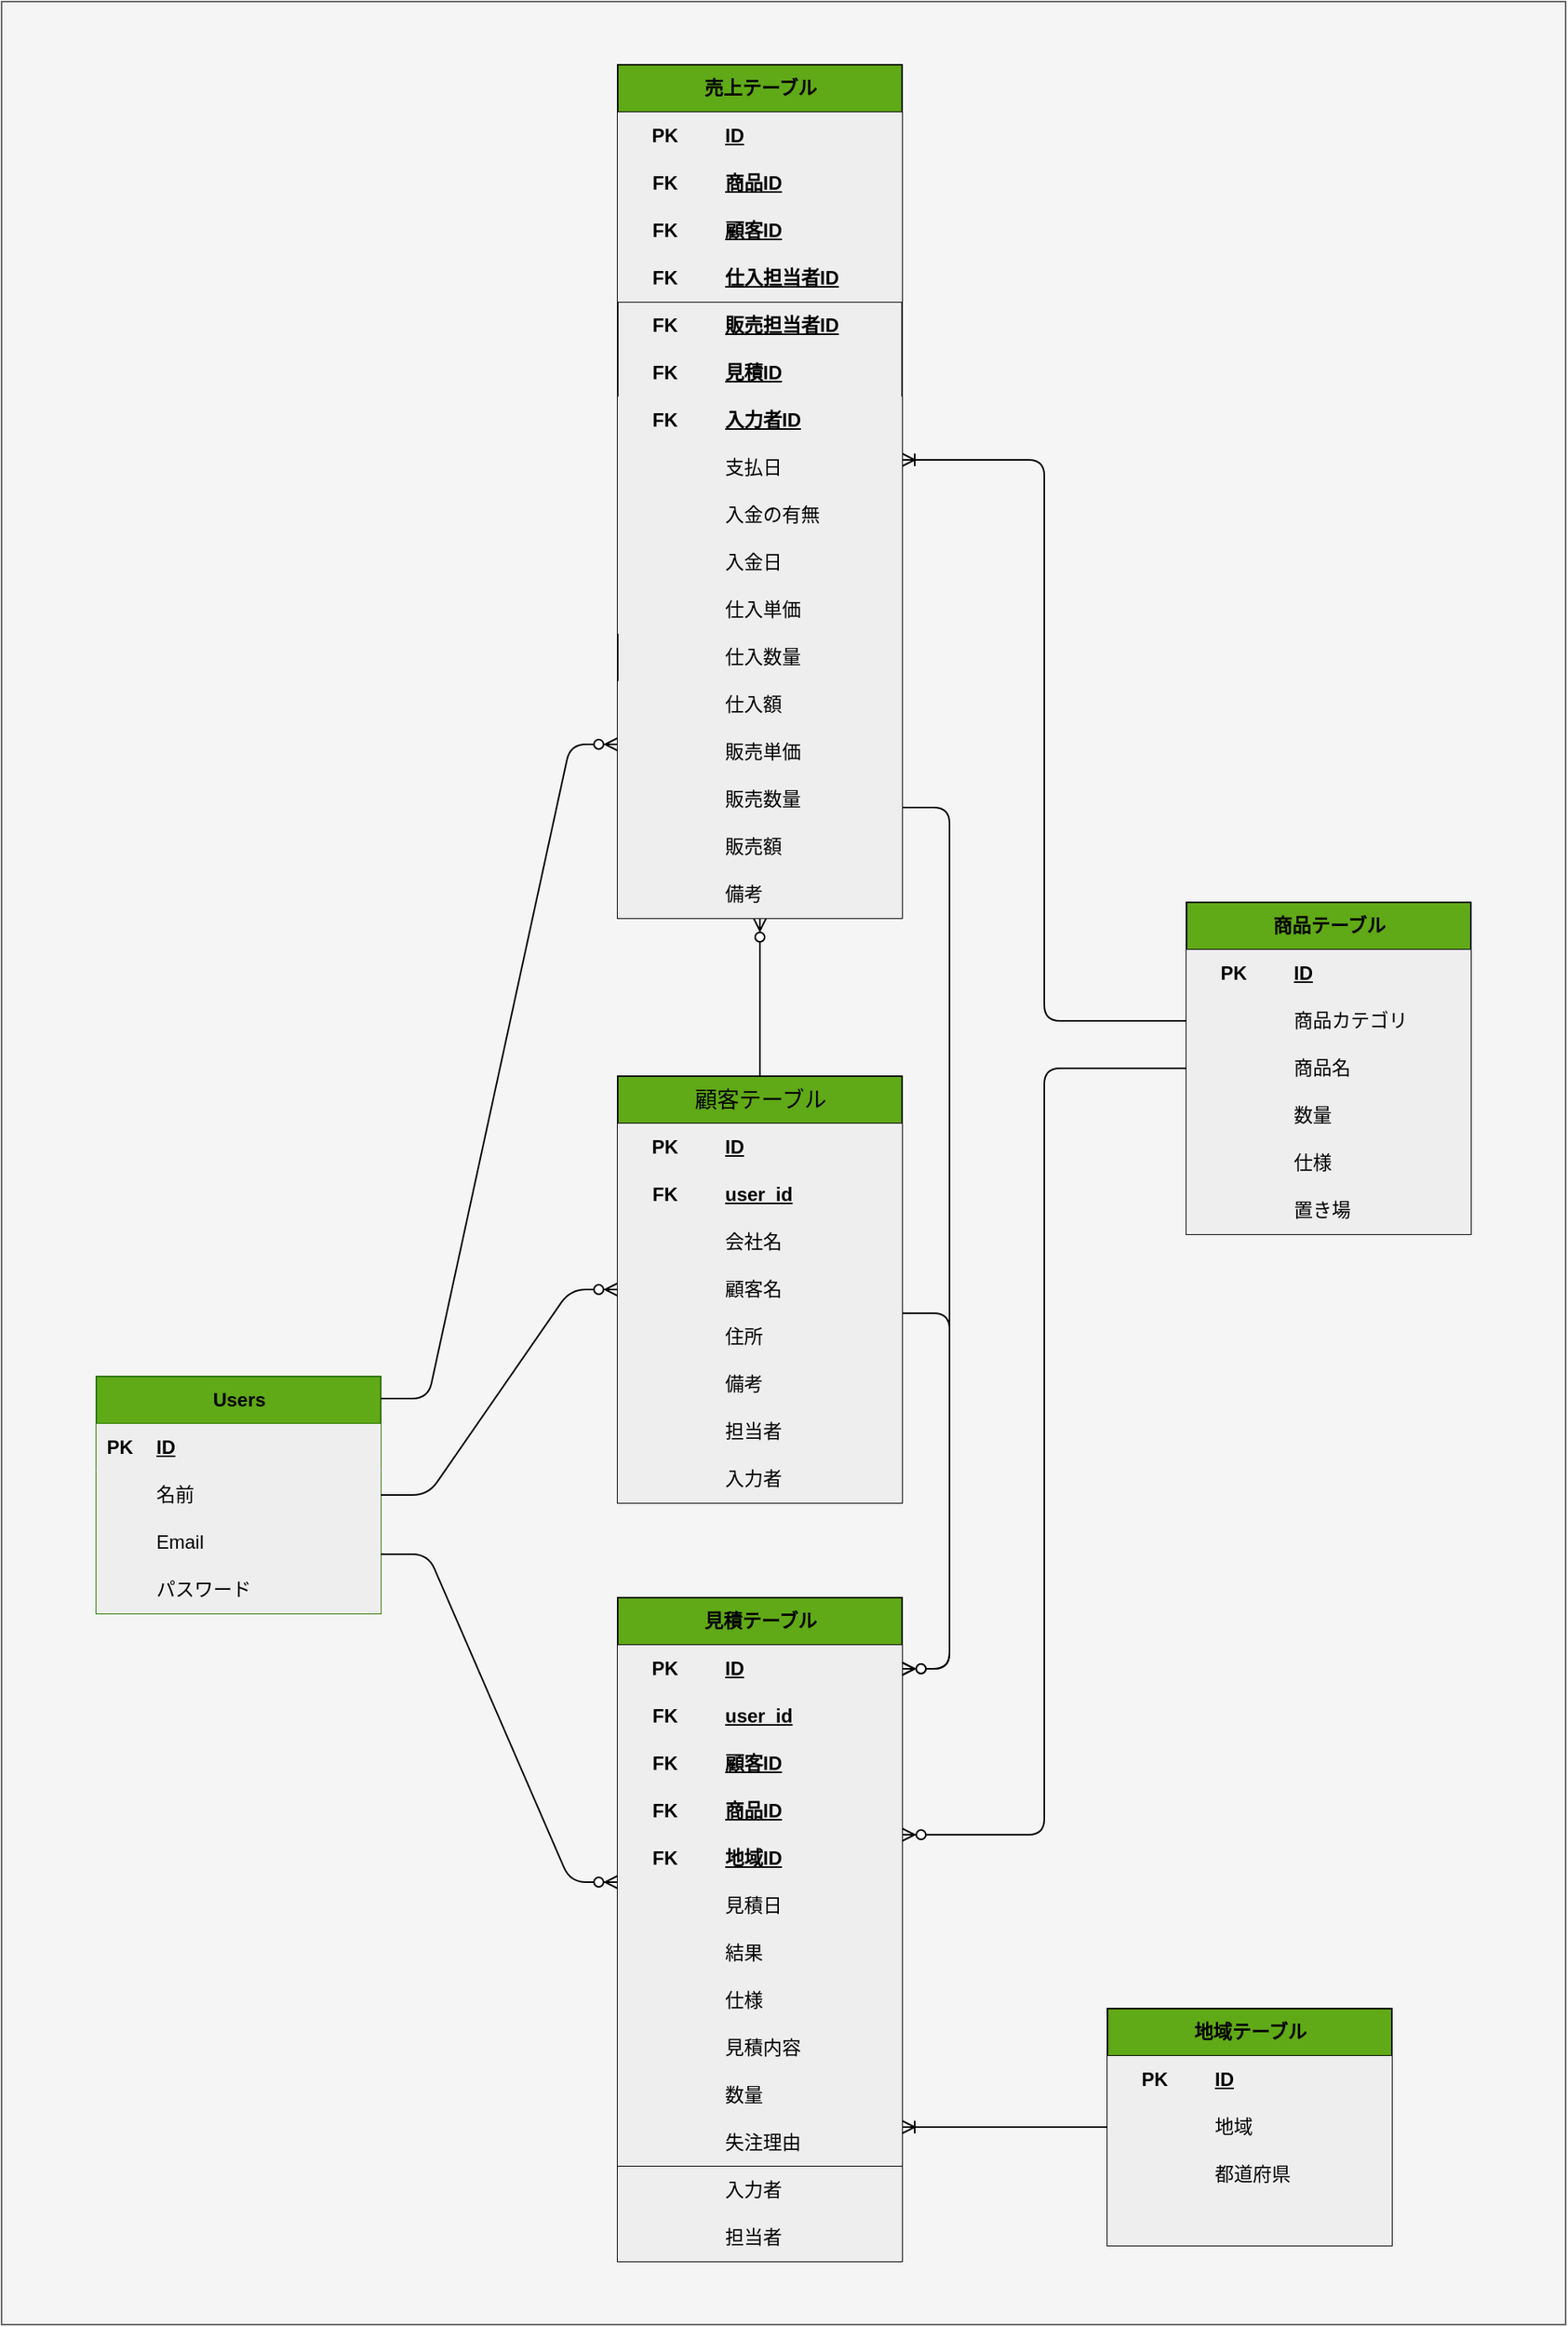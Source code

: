 <mxfile>
    <diagram id="9eDGkw1bO8CRJz2zKt9J" name="ページ1">
        <mxGraphModel dx="2060" dy="2456" grid="1" gridSize="10" guides="1" tooltips="1" connect="1" arrows="1" fold="1" page="1" pageScale="1" pageWidth="827" pageHeight="1169" math="0" shadow="0">
            <root>
                <mxCell id="0"/>
                <mxCell id="1" parent="0"/>
                <mxCell id="415" value="" style="rounded=0;whiteSpace=wrap;html=1;strokeColor=#666666;fontFamily=Helvetica;fontSize=12;fontColor=#000000;fillColor=#f5f5f5;" vertex="1" parent="1">
                    <mxGeometry x="30" y="-720" width="990" height="1470" as="geometry"/>
                </mxCell>
                <mxCell id="416" value="" style="edgeStyle=entityRelationEdgeStyle;fontSize=12;html=1;endArrow=ERoneToMany;fontFamily=Helvetica;fontColor=#000000;strokeColor=#000000;labelBackgroundColor=none;" edge="1" parent="1">
                    <mxGeometry width="100" height="100" relative="1" as="geometry">
                        <mxPoint x="500" y="440" as="sourcePoint"/>
                        <mxPoint x="600" y="340" as="targetPoint"/>
                    </mxGeometry>
                </mxCell>
                <mxCell id="417" value="Users" style="shape=table;startSize=30;container=1;collapsible=1;childLayout=tableLayout;fixedRows=1;rowLines=0;fontStyle=1;align=center;resizeLast=1;strokeColor=#2D7600;fontFamily=Helvetica;fontSize=12;fontColor=#000000;fillColor=#60a917;html=1;labelBackgroundColor=none;" vertex="1" parent="1">
                    <mxGeometry x="90" y="150" width="180" height="150" as="geometry"/>
                </mxCell>
                <mxCell id="418" value="" style="shape=tableRow;horizontal=0;startSize=0;swimlaneHead=0;swimlaneBody=0;fillColor=none;collapsible=0;dropTarget=0;points=[[0,0.5],[1,0.5]];portConstraint=eastwest;top=0;left=0;right=0;bottom=1;strokeColor=#666666;fontFamily=Helvetica;fontSize=12;fontColor=#000000;html=1;labelBackgroundColor=none;" vertex="1" parent="417">
                    <mxGeometry y="30" width="180" height="30" as="geometry"/>
                </mxCell>
                <mxCell id="419" value="PK" style="shape=partialRectangle;connectable=0;fillColor=#eeeeee;top=0;left=0;bottom=0;right=0;fontStyle=1;overflow=hidden;strokeColor=#36393d;fontFamily=Helvetica;fontSize=12;html=1;fontColor=#000000;labelBackgroundColor=none;" vertex="1" parent="418">
                    <mxGeometry width="30" height="30" as="geometry">
                        <mxRectangle width="30" height="30" as="alternateBounds"/>
                    </mxGeometry>
                </mxCell>
                <mxCell id="420" value="ID" style="shape=partialRectangle;connectable=0;fillColor=#eeeeee;top=0;left=0;bottom=0;right=0;align=left;spacingLeft=6;fontStyle=5;overflow=hidden;strokeColor=#000000;fontFamily=Helvetica;fontSize=12;html=1;fontColor=#000000;labelBackgroundColor=none;" vertex="1" parent="418">
                    <mxGeometry x="30" width="150" height="30" as="geometry">
                        <mxRectangle width="150" height="30" as="alternateBounds"/>
                    </mxGeometry>
                </mxCell>
                <mxCell id="421" value="" style="shape=tableRow;horizontal=0;startSize=0;swimlaneHead=0;swimlaneBody=0;fillColor=#eeeeee;collapsible=0;dropTarget=0;points=[[0,0.5],[1,0.5]];portConstraint=eastwest;top=0;left=0;right=0;bottom=0;strokeColor=#36393d;fontFamily=Helvetica;fontSize=12;html=1;fontColor=#000000;labelBackgroundColor=none;" vertex="1" parent="417">
                    <mxGeometry y="60" width="180" height="30" as="geometry"/>
                </mxCell>
                <mxCell id="422" value="" style="shape=partialRectangle;connectable=0;fillColor=#eeeeee;top=0;left=0;bottom=0;right=0;editable=1;overflow=hidden;strokeColor=#36393d;fontFamily=Helvetica;fontSize=12;html=1;fontColor=#000000;labelBackgroundColor=none;" vertex="1" parent="421">
                    <mxGeometry width="30" height="30" as="geometry">
                        <mxRectangle width="30" height="30" as="alternateBounds"/>
                    </mxGeometry>
                </mxCell>
                <mxCell id="423" value="名前" style="shape=partialRectangle;connectable=0;fillColor=#eeeeee;top=0;left=0;bottom=0;right=0;align=left;spacingLeft=6;overflow=hidden;strokeColor=#000000;fontFamily=Helvetica;fontSize=12;html=1;fontColor=#000000;labelBackgroundColor=none;" vertex="1" parent="421">
                    <mxGeometry x="30" width="150" height="30" as="geometry">
                        <mxRectangle width="150" height="30" as="alternateBounds"/>
                    </mxGeometry>
                </mxCell>
                <mxCell id="424" value="" style="shape=tableRow;horizontal=0;startSize=0;swimlaneHead=0;swimlaneBody=0;fillColor=#eeeeee;collapsible=0;dropTarget=0;points=[[0,0.5],[1,0.5]];portConstraint=eastwest;top=0;left=0;right=0;bottom=0;strokeColor=#36393d;fontFamily=Helvetica;fontSize=12;html=1;fontColor=#000000;labelBackgroundColor=none;" vertex="1" parent="417">
                    <mxGeometry y="90" width="180" height="30" as="geometry"/>
                </mxCell>
                <mxCell id="425" value="" style="shape=partialRectangle;connectable=0;fillColor=#eeeeee;top=0;left=0;bottom=0;right=0;editable=1;overflow=hidden;strokeColor=#36393d;fontFamily=Helvetica;fontSize=12;html=1;fontColor=#000000;labelBackgroundColor=none;" vertex="1" parent="424">
                    <mxGeometry width="30" height="30" as="geometry">
                        <mxRectangle width="30" height="30" as="alternateBounds"/>
                    </mxGeometry>
                </mxCell>
                <mxCell id="426" value="Email" style="shape=partialRectangle;connectable=0;fillColor=#eeeeee;top=0;left=0;bottom=0;right=0;align=left;spacingLeft=6;overflow=hidden;strokeColor=#000000;fontFamily=Helvetica;fontSize=12;html=1;fontColor=#000000;labelBackgroundColor=none;" vertex="1" parent="424">
                    <mxGeometry x="30" width="150" height="30" as="geometry">
                        <mxRectangle width="150" height="30" as="alternateBounds"/>
                    </mxGeometry>
                </mxCell>
                <mxCell id="427" value="" style="shape=tableRow;horizontal=0;startSize=0;swimlaneHead=0;swimlaneBody=0;fillColor=#eeeeee;collapsible=0;dropTarget=0;points=[[0,0.5],[1,0.5]];portConstraint=eastwest;top=0;left=0;right=0;bottom=0;strokeColor=#36393d;fontFamily=Helvetica;fontSize=12;html=1;fontColor=#000000;labelBackgroundColor=none;" vertex="1" parent="417">
                    <mxGeometry y="120" width="180" height="30" as="geometry"/>
                </mxCell>
                <mxCell id="428" value="" style="shape=partialRectangle;connectable=0;fillColor=#eeeeee;top=0;left=0;bottom=0;right=0;editable=1;overflow=hidden;strokeColor=#36393d;fontFamily=Helvetica;fontSize=12;html=1;fontColor=#000000;labelBackgroundColor=none;" vertex="1" parent="427">
                    <mxGeometry width="30" height="30" as="geometry">
                        <mxRectangle width="30" height="30" as="alternateBounds"/>
                    </mxGeometry>
                </mxCell>
                <mxCell id="429" value="パスワード" style="shape=partialRectangle;connectable=0;fillColor=#eeeeee;top=0;left=0;bottom=0;right=0;align=left;spacingLeft=6;overflow=hidden;strokeColor=#000000;fontFamily=Helvetica;fontSize=12;html=1;fontColor=#000000;labelBackgroundColor=none;" vertex="1" parent="427">
                    <mxGeometry x="30" width="150" height="30" as="geometry">
                        <mxRectangle width="150" height="30" as="alternateBounds"/>
                    </mxGeometry>
                </mxCell>
                <mxCell id="430" value="&lt;font&gt;商品テーブル&lt;br&gt;&lt;/font&gt;" style="shape=table;startSize=30;container=1;collapsible=1;childLayout=tableLayout;fixedRows=1;rowLines=0;fontStyle=1;align=center;resizeLast=1;strokeColor=#000000;fontFamily=Helvetica;fontSize=12;fontColor=#000000;fillColor=#60a917;html=1;labelBackgroundColor=none;" vertex="1" parent="1">
                    <mxGeometry x="780" y="-150" width="180" height="210" as="geometry"/>
                </mxCell>
                <mxCell id="431" value="" style="shape=tableRow;horizontal=0;startSize=0;swimlaneHead=0;swimlaneBody=0;fillColor=none;collapsible=0;dropTarget=0;points=[[0,0.5],[1,0.5]];portConstraint=eastwest;top=0;left=0;right=0;bottom=0;strokeColor=#000000;fontFamily=Helvetica;fontSize=12;fontColor=#000000;html=1;labelBackgroundColor=none;" vertex="1" parent="430">
                    <mxGeometry y="30" width="180" height="30" as="geometry"/>
                </mxCell>
                <mxCell id="432" value="PK" style="shape=partialRectangle;connectable=0;fillColor=#eeeeee;top=0;left=0;bottom=0;right=0;fontStyle=1;overflow=hidden;strokeColor=#000000;fontFamily=Helvetica;fontSize=12;html=1;fontColor=#000000;labelBackgroundColor=none;" vertex="1" parent="431">
                    <mxGeometry width="60" height="30" as="geometry">
                        <mxRectangle width="60" height="30" as="alternateBounds"/>
                    </mxGeometry>
                </mxCell>
                <mxCell id="433" value="ID" style="shape=partialRectangle;connectable=0;fillColor=#eeeeee;top=0;left=0;bottom=0;right=0;align=left;spacingLeft=6;fontStyle=5;overflow=hidden;strokeColor=#000000;fontFamily=Helvetica;fontSize=12;html=1;fontColor=#000000;labelBackgroundColor=none;" vertex="1" parent="431">
                    <mxGeometry x="60" width="120" height="30" as="geometry">
                        <mxRectangle width="120" height="30" as="alternateBounds"/>
                    </mxGeometry>
                </mxCell>
                <mxCell id="434" value="" style="shape=tableRow;horizontal=0;startSize=0;swimlaneHead=0;swimlaneBody=0;fillColor=#eeeeee;collapsible=0;dropTarget=0;points=[[0,0.5],[1,0.5]];portConstraint=eastwest;top=0;left=0;right=0;bottom=1;strokeColor=#000000;fontFamily=Helvetica;fontSize=12;html=1;fontColor=#000000;labelBackgroundColor=none;" vertex="1" parent="430">
                    <mxGeometry y="60" width="180" height="30" as="geometry"/>
                </mxCell>
                <mxCell id="435" value="" style="shape=partialRectangle;connectable=0;fillColor=#eeeeee;top=0;left=0;bottom=0;right=0;fontStyle=1;overflow=hidden;strokeColor=#000000;fontFamily=Helvetica;fontSize=12;html=1;fontColor=#000000;labelBackgroundColor=none;" vertex="1" parent="434">
                    <mxGeometry width="60" height="30" as="geometry">
                        <mxRectangle width="60" height="30" as="alternateBounds"/>
                    </mxGeometry>
                </mxCell>
                <mxCell id="436" value="商品カテゴリ" style="shape=partialRectangle;connectable=0;fillColor=#eeeeee;top=0;left=0;bottom=0;right=0;align=left;spacingLeft=6;fontStyle=0;overflow=hidden;strokeColor=#000000;fontFamily=Helvetica;fontSize=12;html=1;fontColor=#000000;labelBackgroundColor=none;" vertex="1" parent="434">
                    <mxGeometry x="60" width="120" height="30" as="geometry">
                        <mxRectangle width="120" height="30" as="alternateBounds"/>
                    </mxGeometry>
                </mxCell>
                <mxCell id="561" value="" style="shape=tableRow;horizontal=0;startSize=0;swimlaneHead=0;swimlaneBody=0;fillColor=#eeeeee;collapsible=0;dropTarget=0;points=[[0,0.5],[1,0.5]];portConstraint=eastwest;top=0;left=0;right=0;bottom=0;strokeColor=#000000;fontFamily=Helvetica;fontSize=12;html=1;fontColor=#000000;labelBackgroundColor=none;" vertex="1" parent="430">
                    <mxGeometry y="90" width="180" height="30" as="geometry"/>
                </mxCell>
                <mxCell id="562" value="" style="shape=partialRectangle;connectable=0;fillColor=#eeeeee;top=0;left=0;bottom=0;right=0;editable=1;overflow=hidden;strokeColor=#000000;fontFamily=Helvetica;fontSize=12;html=1;fontColor=#000000;labelBackgroundColor=none;" vertex="1" parent="561">
                    <mxGeometry width="60" height="30" as="geometry">
                        <mxRectangle width="60" height="30" as="alternateBounds"/>
                    </mxGeometry>
                </mxCell>
                <mxCell id="563" value="商品名" style="shape=partialRectangle;connectable=0;fillColor=#eeeeee;top=0;left=0;bottom=0;right=0;align=left;spacingLeft=6;overflow=hidden;strokeColor=#000000;fontFamily=Helvetica;fontSize=12;html=1;fontColor=#000000;labelBackgroundColor=none;" vertex="1" parent="561">
                    <mxGeometry x="60" width="120" height="30" as="geometry">
                        <mxRectangle width="120" height="30" as="alternateBounds"/>
                    </mxGeometry>
                </mxCell>
                <mxCell id="437" value="" style="shape=tableRow;horizontal=0;startSize=0;swimlaneHead=0;swimlaneBody=0;fillColor=#eeeeee;collapsible=0;dropTarget=0;points=[[0,0.5],[1,0.5]];portConstraint=eastwest;top=0;left=0;right=0;bottom=0;strokeColor=#000000;fontFamily=Helvetica;fontSize=12;html=1;fontColor=#000000;labelBackgroundColor=none;" vertex="1" parent="430">
                    <mxGeometry y="120" width="180" height="30" as="geometry"/>
                </mxCell>
                <mxCell id="438" value="" style="shape=partialRectangle;connectable=0;fillColor=#eeeeee;top=0;left=0;bottom=0;right=0;editable=1;overflow=hidden;strokeColor=#000000;fontFamily=Helvetica;fontSize=12;html=1;fontColor=#000000;labelBackgroundColor=none;" vertex="1" parent="437">
                    <mxGeometry width="60" height="30" as="geometry">
                        <mxRectangle width="60" height="30" as="alternateBounds"/>
                    </mxGeometry>
                </mxCell>
                <mxCell id="439" value="数量" style="shape=partialRectangle;connectable=0;fillColor=#eeeeee;top=0;left=0;bottom=0;right=0;align=left;spacingLeft=6;overflow=hidden;strokeColor=#000000;fontFamily=Helvetica;fontSize=12;html=1;fontColor=#000000;labelBackgroundColor=none;" vertex="1" parent="437">
                    <mxGeometry x="60" width="120" height="30" as="geometry">
                        <mxRectangle width="120" height="30" as="alternateBounds"/>
                    </mxGeometry>
                </mxCell>
                <mxCell id="440" value="" style="shape=tableRow;horizontal=0;startSize=0;swimlaneHead=0;swimlaneBody=0;fillColor=#eeeeee;collapsible=0;dropTarget=0;points=[[0,0.5],[1,0.5]];portConstraint=eastwest;top=0;left=0;right=0;bottom=0;strokeColor=#000000;fontFamily=Helvetica;fontSize=12;html=1;fontColor=#000000;labelBackgroundColor=none;" vertex="1" parent="430">
                    <mxGeometry y="150" width="180" height="30" as="geometry"/>
                </mxCell>
                <mxCell id="441" value="" style="shape=partialRectangle;connectable=0;fillColor=#eeeeee;top=0;left=0;bottom=0;right=0;editable=1;overflow=hidden;strokeColor=#000000;fontFamily=Helvetica;fontSize=12;html=1;fontColor=#000000;labelBackgroundColor=none;" vertex="1" parent="440">
                    <mxGeometry width="60" height="30" as="geometry">
                        <mxRectangle width="60" height="30" as="alternateBounds"/>
                    </mxGeometry>
                </mxCell>
                <mxCell id="442" value="仕様" style="shape=partialRectangle;connectable=0;fillColor=#eeeeee;top=0;left=0;bottom=0;right=0;align=left;spacingLeft=6;overflow=hidden;strokeColor=#000000;fontFamily=Helvetica;fontSize=12;html=1;fontColor=#000000;labelBackgroundColor=none;" vertex="1" parent="440">
                    <mxGeometry x="60" width="120" height="30" as="geometry">
                        <mxRectangle width="120" height="30" as="alternateBounds"/>
                    </mxGeometry>
                </mxCell>
                <mxCell id="443" value="" style="group;fontColor=#000000;strokeColor=#000000;labelBackgroundColor=none;container=0;" vertex="1" connectable="0" parent="1">
                    <mxGeometry x="420" y="-40" width="180" height="270" as="geometry"/>
                </mxCell>
                <mxCell id="466" value="" style="group;fontColor=#000000;strokeColor=#000000;labelBackgroundColor=none;" vertex="1" connectable="0" parent="1">
                    <mxGeometry x="420" y="290" width="180" height="420" as="geometry"/>
                </mxCell>
                <mxCell id="467" value="" style="group;fontColor=#000000;strokeColor=#000000;labelBackgroundColor=none;" vertex="1" connectable="0" parent="466">
                    <mxGeometry width="180" height="360" as="geometry"/>
                </mxCell>
                <mxCell id="468" value="&lt;font&gt;見積テーブル&lt;br&gt;&lt;/font&gt;" style="shape=table;startSize=30;container=1;collapsible=1;childLayout=tableLayout;fixedRows=1;rowLines=0;fontStyle=1;align=center;resizeLast=1;strokeColor=#000000;fontFamily=Helvetica;fontSize=12;fontColor=#000000;fillColor=#60a917;html=1;labelBackgroundColor=none;" vertex="1" parent="467">
                    <mxGeometry width="180" height="150" as="geometry"/>
                </mxCell>
                <mxCell id="469" value="" style="shape=tableRow;horizontal=0;startSize=0;swimlaneHead=0;swimlaneBody=0;fillColor=none;collapsible=0;dropTarget=0;points=[[0,0.5],[1,0.5]];portConstraint=eastwest;top=0;left=0;right=0;bottom=0;strokeColor=#000000;fontFamily=Helvetica;fontSize=12;fontColor=#000000;html=1;labelBackgroundColor=none;" vertex="1" parent="468">
                    <mxGeometry y="30" width="180" height="30" as="geometry"/>
                </mxCell>
                <mxCell id="470" value="PK" style="shape=partialRectangle;connectable=0;fillColor=#eeeeee;top=0;left=0;bottom=0;right=0;fontStyle=1;overflow=hidden;strokeColor=#000000;fontFamily=Helvetica;fontSize=12;html=1;fontColor=#000000;labelBackgroundColor=none;" vertex="1" parent="469">
                    <mxGeometry width="60" height="30" as="geometry">
                        <mxRectangle width="60" height="30" as="alternateBounds"/>
                    </mxGeometry>
                </mxCell>
                <mxCell id="471" value="ID" style="shape=partialRectangle;connectable=0;fillColor=#eeeeee;top=0;left=0;bottom=0;right=0;align=left;spacingLeft=6;fontStyle=5;overflow=hidden;strokeColor=#000000;fontFamily=Helvetica;fontSize=12;html=1;fontColor=#000000;labelBackgroundColor=none;" vertex="1" parent="469">
                    <mxGeometry x="60" width="120" height="30" as="geometry">
                        <mxRectangle width="120" height="30" as="alternateBounds"/>
                    </mxGeometry>
                </mxCell>
                <mxCell id="472" value="" style="shape=tableRow;horizontal=0;startSize=0;swimlaneHead=0;swimlaneBody=0;fillColor=#eeeeee;collapsible=0;dropTarget=0;points=[[0,0.5],[1,0.5]];portConstraint=eastwest;top=0;left=0;right=0;bottom=1;strokeColor=#000000;fontFamily=Helvetica;fontSize=12;html=1;fontColor=#000000;labelBackgroundColor=none;" vertex="1" parent="468">
                    <mxGeometry y="60" width="180" height="30" as="geometry"/>
                </mxCell>
                <mxCell id="473" value="FK" style="shape=partialRectangle;connectable=0;fillColor=#eeeeee;top=0;left=0;bottom=0;right=0;fontStyle=1;overflow=hidden;strokeColor=#000000;fontFamily=Helvetica;fontSize=12;html=1;fontColor=#000000;labelBackgroundColor=none;" vertex="1" parent="472">
                    <mxGeometry width="60" height="30" as="geometry">
                        <mxRectangle width="60" height="30" as="alternateBounds"/>
                    </mxGeometry>
                </mxCell>
                <mxCell id="474" value="&lt;b&gt;&lt;u&gt;user_id&lt;/u&gt;&lt;/b&gt;" style="shape=partialRectangle;connectable=0;fillColor=#eeeeee;top=0;left=0;bottom=0;right=0;align=left;spacingLeft=6;fontStyle=0;overflow=hidden;strokeColor=#000000;fontFamily=Helvetica;fontSize=12;html=1;fontColor=#000000;labelBackgroundColor=none;" vertex="1" parent="472">
                    <mxGeometry x="60" width="120" height="30" as="geometry">
                        <mxRectangle width="120" height="30" as="alternateBounds"/>
                    </mxGeometry>
                </mxCell>
                <mxCell id="475" value="" style="shape=tableRow;horizontal=0;startSize=0;swimlaneHead=0;swimlaneBody=0;fillColor=#eeeeee;collapsible=0;dropTarget=0;points=[[0,0.5],[1,0.5]];portConstraint=eastwest;top=0;left=0;right=0;bottom=0;strokeColor=#000000;fontFamily=Helvetica;fontSize=12;html=1;fontColor=#000000;labelBackgroundColor=none;" vertex="1" parent="468">
                    <mxGeometry y="90" width="180" height="30" as="geometry"/>
                </mxCell>
                <mxCell id="476" value="&lt;span style=&quot;font-weight: 700;&quot;&gt;FK&lt;/span&gt;" style="shape=partialRectangle;connectable=0;fillColor=#eeeeee;top=0;left=0;bottom=0;right=0;editable=1;overflow=hidden;strokeColor=#000000;fontFamily=Helvetica;fontSize=12;html=1;fontColor=#000000;labelBackgroundColor=none;" vertex="1" parent="475">
                    <mxGeometry width="60" height="30" as="geometry">
                        <mxRectangle width="60" height="30" as="alternateBounds"/>
                    </mxGeometry>
                </mxCell>
                <mxCell id="477" value="&lt;b&gt;&lt;u&gt;顧客ID&lt;/u&gt;&lt;/b&gt;" style="shape=partialRectangle;connectable=0;fillColor=#eeeeee;top=0;left=0;bottom=0;right=0;align=left;spacingLeft=6;overflow=hidden;strokeColor=#000000;fontFamily=Helvetica;fontSize=12;html=1;fontColor=#000000;labelBackgroundColor=none;" vertex="1" parent="475">
                    <mxGeometry x="60" width="120" height="30" as="geometry">
                        <mxRectangle width="120" height="30" as="alternateBounds"/>
                    </mxGeometry>
                </mxCell>
                <mxCell id="478" value="" style="shape=tableRow;horizontal=0;startSize=0;swimlaneHead=0;swimlaneBody=0;fillColor=#eeeeee;collapsible=0;dropTarget=0;points=[[0,0.5],[1,0.5]];portConstraint=eastwest;top=0;left=0;right=0;bottom=0;strokeColor=#000000;fontFamily=Helvetica;fontSize=12;html=1;fontColor=#000000;labelBackgroundColor=none;" vertex="1" parent="468">
                    <mxGeometry y="120" width="180" height="30" as="geometry"/>
                </mxCell>
                <mxCell id="479" value="&lt;span style=&quot;font-weight: 700;&quot;&gt;FK&lt;/span&gt;" style="shape=partialRectangle;connectable=0;fillColor=#eeeeee;top=0;left=0;bottom=0;right=0;editable=1;overflow=hidden;strokeColor=#000000;fontFamily=Helvetica;fontSize=12;html=1;fontColor=#000000;labelBackgroundColor=none;" vertex="1" parent="478">
                    <mxGeometry width="60" height="30" as="geometry">
                        <mxRectangle width="60" height="30" as="alternateBounds"/>
                    </mxGeometry>
                </mxCell>
                <mxCell id="480" value="&lt;u&gt;&lt;b&gt;商品ID&lt;/b&gt;&lt;/u&gt;" style="shape=partialRectangle;connectable=0;fillColor=#eeeeee;top=0;left=0;bottom=0;right=0;align=left;spacingLeft=6;overflow=hidden;strokeColor=#000000;fontFamily=Helvetica;fontSize=12;html=1;fontColor=#000000;labelBackgroundColor=none;" vertex="1" parent="478">
                    <mxGeometry x="60" width="120" height="30" as="geometry">
                        <mxRectangle width="120" height="30" as="alternateBounds"/>
                    </mxGeometry>
                </mxCell>
                <mxCell id="481" value="&lt;span style=&quot;font-weight: 700;&quot;&gt;FK&lt;/span&gt;" style="shape=partialRectangle;connectable=0;fillColor=#eeeeee;top=0;left=0;bottom=0;right=0;editable=1;overflow=hidden;strokeColor=#000000;fontFamily=Helvetica;fontSize=12;html=1;fontColor=#000000;labelBackgroundColor=none;" vertex="1" parent="467">
                    <mxGeometry y="150" width="60" height="30" as="geometry">
                        <mxRectangle width="60" height="30" as="alternateBounds"/>
                    </mxGeometry>
                </mxCell>
                <mxCell id="482" value="&lt;b&gt;&lt;u&gt;地域ID&lt;/u&gt;&lt;/b&gt;" style="shape=partialRectangle;connectable=0;fillColor=#eeeeee;top=0;left=0;bottom=0;right=0;align=left;spacingLeft=6;overflow=hidden;strokeColor=#000000;fontFamily=Helvetica;fontSize=12;html=1;fontColor=#000000;labelBackgroundColor=none;" vertex="1" parent="467">
                    <mxGeometry x="60" y="150" width="120" height="30" as="geometry">
                        <mxRectangle width="120" height="30" as="alternateBounds"/>
                    </mxGeometry>
                </mxCell>
                <mxCell id="483" value="" style="shape=partialRectangle;connectable=0;fillColor=#eeeeee;top=0;left=0;bottom=0;right=0;editable=1;overflow=hidden;strokeColor=#000000;fontFamily=Helvetica;fontSize=12;html=1;fontColor=#000000;labelBackgroundColor=none;" vertex="1" parent="467">
                    <mxGeometry y="180" width="60" height="30" as="geometry">
                        <mxRectangle width="60" height="30" as="alternateBounds"/>
                    </mxGeometry>
                </mxCell>
                <mxCell id="484" value="見積日" style="shape=partialRectangle;connectable=0;fillColor=#eeeeee;top=0;left=0;bottom=0;right=0;align=left;spacingLeft=6;overflow=hidden;strokeColor=#000000;fontFamily=Helvetica;fontSize=12;html=1;fontColor=#000000;labelBackgroundColor=none;" vertex="1" parent="467">
                    <mxGeometry x="60" y="180" width="120" height="30" as="geometry">
                        <mxRectangle width="120" height="30" as="alternateBounds"/>
                    </mxGeometry>
                </mxCell>
                <mxCell id="485" value="" style="shape=partialRectangle;connectable=0;fillColor=#eeeeee;top=0;left=0;bottom=0;right=0;editable=1;overflow=hidden;strokeColor=#000000;fontFamily=Helvetica;fontSize=12;html=1;fontColor=#000000;labelBackgroundColor=none;" vertex="1" parent="467">
                    <mxGeometry y="210" width="60" height="30" as="geometry">
                        <mxRectangle width="60" height="30" as="alternateBounds"/>
                    </mxGeometry>
                </mxCell>
                <mxCell id="486" value="結果" style="shape=partialRectangle;connectable=0;fillColor=#eeeeee;top=0;left=0;bottom=0;right=0;align=left;spacingLeft=6;overflow=hidden;strokeColor=#000000;fontFamily=Helvetica;fontSize=12;html=1;fontColor=#000000;labelBackgroundColor=none;" vertex="1" parent="467">
                    <mxGeometry x="60" y="210" width="120" height="30" as="geometry">
                        <mxRectangle width="120" height="30" as="alternateBounds"/>
                    </mxGeometry>
                </mxCell>
                <mxCell id="487" value="" style="shape=partialRectangle;connectable=0;fillColor=#eeeeee;top=0;left=0;bottom=0;right=0;editable=1;overflow=hidden;strokeColor=#000000;fontFamily=Helvetica;fontSize=12;html=1;fontColor=#000000;labelBackgroundColor=none;" vertex="1" parent="467">
                    <mxGeometry y="240" width="60" height="30" as="geometry">
                        <mxRectangle width="60" height="30" as="alternateBounds"/>
                    </mxGeometry>
                </mxCell>
                <mxCell id="488" value="仕様" style="shape=partialRectangle;connectable=0;fillColor=#eeeeee;top=0;left=0;bottom=0;right=0;align=left;spacingLeft=6;overflow=hidden;strokeColor=#000000;fontFamily=Helvetica;fontSize=12;html=1;fontColor=#000000;labelBackgroundColor=none;" vertex="1" parent="467">
                    <mxGeometry x="60" y="240" width="120" height="30" as="geometry">
                        <mxRectangle width="120" height="30" as="alternateBounds"/>
                    </mxGeometry>
                </mxCell>
                <mxCell id="489" value="" style="shape=partialRectangle;connectable=0;fillColor=#eeeeee;top=0;left=0;bottom=0;right=0;editable=1;overflow=hidden;strokeColor=#000000;fontFamily=Helvetica;fontSize=12;html=1;fontColor=#000000;labelBackgroundColor=none;" vertex="1" parent="467">
                    <mxGeometry y="270" width="60" height="30" as="geometry">
                        <mxRectangle width="60" height="30" as="alternateBounds"/>
                    </mxGeometry>
                </mxCell>
                <mxCell id="490" value="見積内容" style="shape=partialRectangle;connectable=0;fillColor=#eeeeee;top=0;left=0;bottom=0;right=0;align=left;spacingLeft=6;overflow=hidden;strokeColor=#000000;fontFamily=Helvetica;fontSize=12;html=1;fontColor=#000000;labelBackgroundColor=none;" vertex="1" parent="467">
                    <mxGeometry x="60" y="270" width="120" height="30" as="geometry">
                        <mxRectangle width="120" height="30" as="alternateBounds"/>
                    </mxGeometry>
                </mxCell>
                <mxCell id="491" value="" style="shape=partialRectangle;connectable=0;fillColor=#eeeeee;top=0;left=0;bottom=0;right=0;editable=1;overflow=hidden;strokeColor=#000000;fontFamily=Helvetica;fontSize=12;html=1;fontColor=#000000;labelBackgroundColor=none;" vertex="1" parent="467">
                    <mxGeometry y="300" width="60" height="30" as="geometry">
                        <mxRectangle width="60" height="30" as="alternateBounds"/>
                    </mxGeometry>
                </mxCell>
                <mxCell id="492" value="数量" style="shape=partialRectangle;connectable=0;fillColor=#eeeeee;top=0;left=0;bottom=0;right=0;align=left;spacingLeft=6;overflow=hidden;strokeColor=#000000;fontFamily=Helvetica;fontSize=12;html=1;fontColor=#000000;labelBackgroundColor=none;" vertex="1" parent="467">
                    <mxGeometry x="60" y="300" width="120" height="30" as="geometry">
                        <mxRectangle width="120" height="30" as="alternateBounds"/>
                    </mxGeometry>
                </mxCell>
                <mxCell id="493" value="" style="shape=partialRectangle;connectable=0;fillColor=#eeeeee;top=0;left=0;bottom=0;right=0;editable=1;overflow=hidden;strokeColor=#000000;fontFamily=Helvetica;fontSize=12;html=1;fontColor=#000000;labelBackgroundColor=none;" vertex="1" parent="467">
                    <mxGeometry y="330" width="60" height="30" as="geometry">
                        <mxRectangle width="60" height="30" as="alternateBounds"/>
                    </mxGeometry>
                </mxCell>
                <mxCell id="494" value="失注理由" style="shape=partialRectangle;connectable=0;fillColor=#eeeeee;top=0;left=0;bottom=0;right=0;align=left;spacingLeft=6;overflow=hidden;strokeColor=#000000;fontFamily=Helvetica;fontSize=12;html=1;fontColor=#000000;labelBackgroundColor=none;" vertex="1" parent="467">
                    <mxGeometry x="60" y="330" width="120" height="30" as="geometry">
                        <mxRectangle width="120" height="30" as="alternateBounds"/>
                    </mxGeometry>
                </mxCell>
                <mxCell id="495" value="" style="group;fontColor=#000000;strokeColor=#000000;labelBackgroundColor=none;" vertex="1" connectable="0" parent="466">
                    <mxGeometry y="360" width="180" height="60" as="geometry"/>
                </mxCell>
                <mxCell id="496" value="" style="shape=partialRectangle;connectable=0;fillColor=#eeeeee;top=0;left=0;bottom=0;right=0;editable=1;overflow=hidden;strokeColor=#000000;fontFamily=Helvetica;fontSize=12;html=1;fontColor=#000000;labelBackgroundColor=none;" vertex="1" parent="495">
                    <mxGeometry width="60" height="30" as="geometry">
                        <mxRectangle width="60" height="30" as="alternateBounds"/>
                    </mxGeometry>
                </mxCell>
                <mxCell id="497" value="入力者" style="shape=partialRectangle;connectable=0;fillColor=#eeeeee;top=0;left=0;bottom=0;right=0;align=left;spacingLeft=6;overflow=hidden;strokeColor=#000000;fontFamily=Helvetica;fontSize=12;html=1;fontColor=#000000;labelBackgroundColor=none;" vertex="1" parent="495">
                    <mxGeometry x="60" width="120" height="30" as="geometry">
                        <mxRectangle width="120" height="30" as="alternateBounds"/>
                    </mxGeometry>
                </mxCell>
                <mxCell id="498" value="" style="shape=partialRectangle;connectable=0;fillColor=#eeeeee;top=0;left=0;bottom=0;right=0;editable=1;overflow=hidden;strokeColor=#000000;fontFamily=Helvetica;fontSize=12;html=1;fontColor=#000000;labelBackgroundColor=none;" vertex="1" parent="495">
                    <mxGeometry y="30" width="60" height="30" as="geometry">
                        <mxRectangle width="60" height="30" as="alternateBounds"/>
                    </mxGeometry>
                </mxCell>
                <mxCell id="499" value="担当者" style="shape=partialRectangle;connectable=0;fillColor=#eeeeee;top=0;left=0;bottom=0;right=0;align=left;spacingLeft=6;overflow=hidden;strokeColor=#000000;fontFamily=Helvetica;fontSize=12;html=1;fontColor=#000000;labelBackgroundColor=none;" vertex="1" parent="495">
                    <mxGeometry x="60" y="30" width="120" height="30" as="geometry">
                        <mxRectangle width="120" height="30" as="alternateBounds"/>
                    </mxGeometry>
                </mxCell>
                <mxCell id="500" value="&lt;font&gt;地域テーブル&lt;/font&gt;" style="shape=table;startSize=30;container=1;collapsible=1;childLayout=tableLayout;fixedRows=1;rowLines=0;fontStyle=1;align=center;resizeLast=1;strokeColor=#000000;fontFamily=Helvetica;fontSize=12;fontColor=#000000;fillColor=#60a917;html=1;labelBackgroundColor=none;" vertex="1" parent="1">
                    <mxGeometry x="730" y="550" width="180" height="150" as="geometry"/>
                </mxCell>
                <mxCell id="501" value="" style="shape=tableRow;horizontal=0;startSize=0;swimlaneHead=0;swimlaneBody=0;fillColor=none;collapsible=0;dropTarget=0;points=[[0,0.5],[1,0.5]];portConstraint=eastwest;top=0;left=0;right=0;bottom=0;strokeColor=#000000;fontFamily=Helvetica;fontSize=12;fontColor=#000000;html=1;labelBackgroundColor=none;" vertex="1" parent="500">
                    <mxGeometry y="30" width="180" height="30" as="geometry"/>
                </mxCell>
                <mxCell id="502" value="PK" style="shape=partialRectangle;connectable=0;fillColor=#eeeeee;top=0;left=0;bottom=0;right=0;fontStyle=1;overflow=hidden;strokeColor=#000000;fontFamily=Helvetica;fontSize=12;html=1;fontColor=#000000;labelBackgroundColor=none;" vertex="1" parent="501">
                    <mxGeometry width="60" height="30" as="geometry">
                        <mxRectangle width="60" height="30" as="alternateBounds"/>
                    </mxGeometry>
                </mxCell>
                <mxCell id="503" value="ID" style="shape=partialRectangle;connectable=0;fillColor=#eeeeee;top=0;left=0;bottom=0;right=0;align=left;spacingLeft=6;fontStyle=5;overflow=hidden;strokeColor=#000000;fontFamily=Helvetica;fontSize=12;html=1;fontColor=#000000;labelBackgroundColor=none;" vertex="1" parent="501">
                    <mxGeometry x="60" width="120" height="30" as="geometry">
                        <mxRectangle width="120" height="30" as="alternateBounds"/>
                    </mxGeometry>
                </mxCell>
                <mxCell id="504" value="" style="shape=tableRow;horizontal=0;startSize=0;swimlaneHead=0;swimlaneBody=0;fillColor=#eeeeee;collapsible=0;dropTarget=0;points=[[0,0.5],[1,0.5]];portConstraint=eastwest;top=0;left=0;right=0;bottom=1;strokeColor=#000000;fontFamily=Helvetica;fontSize=12;html=1;fontColor=#000000;labelBackgroundColor=none;" vertex="1" parent="500">
                    <mxGeometry y="60" width="180" height="30" as="geometry"/>
                </mxCell>
                <mxCell id="505" value="" style="shape=partialRectangle;connectable=0;fillColor=#eeeeee;top=0;left=0;bottom=0;right=0;fontStyle=1;overflow=hidden;strokeColor=#000000;fontFamily=Helvetica;fontSize=12;html=1;fontColor=#000000;labelBackgroundColor=none;" vertex="1" parent="504">
                    <mxGeometry width="60" height="30" as="geometry">
                        <mxRectangle width="60" height="30" as="alternateBounds"/>
                    </mxGeometry>
                </mxCell>
                <mxCell id="506" value="地域" style="shape=partialRectangle;connectable=0;fillColor=#eeeeee;top=0;left=0;bottom=0;right=0;align=left;spacingLeft=6;fontStyle=0;overflow=hidden;strokeColor=#000000;fontFamily=Helvetica;fontSize=12;html=1;fontColor=#000000;labelBackgroundColor=none;" vertex="1" parent="504">
                    <mxGeometry x="60" width="120" height="30" as="geometry">
                        <mxRectangle width="120" height="30" as="alternateBounds"/>
                    </mxGeometry>
                </mxCell>
                <mxCell id="507" value="" style="shape=tableRow;horizontal=0;startSize=0;swimlaneHead=0;swimlaneBody=0;fillColor=#eeeeee;collapsible=0;dropTarget=0;points=[[0,0.5],[1,0.5]];portConstraint=eastwest;top=0;left=0;right=0;bottom=0;strokeColor=#000000;fontFamily=Helvetica;fontSize=12;html=1;fontColor=#000000;labelBackgroundColor=none;" vertex="1" parent="500">
                    <mxGeometry y="90" width="180" height="30" as="geometry"/>
                </mxCell>
                <mxCell id="508" value="" style="shape=partialRectangle;connectable=0;fillColor=#eeeeee;top=0;left=0;bottom=0;right=0;editable=1;overflow=hidden;strokeColor=#000000;fontFamily=Helvetica;fontSize=12;html=1;fontColor=#000000;labelBackgroundColor=none;" vertex="1" parent="507">
                    <mxGeometry width="60" height="30" as="geometry">
                        <mxRectangle width="60" height="30" as="alternateBounds"/>
                    </mxGeometry>
                </mxCell>
                <mxCell id="509" value="都道府県" style="shape=partialRectangle;connectable=0;fillColor=#eeeeee;top=0;left=0;bottom=0;right=0;align=left;spacingLeft=6;overflow=hidden;strokeColor=#000000;fontFamily=Helvetica;fontSize=12;html=1;fontColor=#000000;labelBackgroundColor=none;" vertex="1" parent="507">
                    <mxGeometry x="60" width="120" height="30" as="geometry">
                        <mxRectangle width="120" height="30" as="alternateBounds"/>
                    </mxGeometry>
                </mxCell>
                <mxCell id="510" value="" style="shape=tableRow;horizontal=0;startSize=0;swimlaneHead=0;swimlaneBody=0;fillColor=#eeeeee;collapsible=0;dropTarget=0;points=[[0,0.5],[1,0.5]];portConstraint=eastwest;top=0;left=0;right=0;bottom=0;strokeColor=#000000;fontFamily=Helvetica;fontSize=12;html=1;fontColor=#000000;labelBackgroundColor=none;" vertex="1" parent="500">
                    <mxGeometry y="120" width="180" height="30" as="geometry"/>
                </mxCell>
                <mxCell id="511" value="" style="shape=partialRectangle;connectable=0;fillColor=#eeeeee;top=0;left=0;bottom=0;right=0;editable=1;overflow=hidden;strokeColor=#000000;fontFamily=Helvetica;fontSize=12;html=1;fontColor=#000000;labelBackgroundColor=none;" vertex="1" parent="510">
                    <mxGeometry width="60" height="30" as="geometry">
                        <mxRectangle width="60" height="30" as="alternateBounds"/>
                    </mxGeometry>
                </mxCell>
                <mxCell id="512" value="" style="shape=partialRectangle;connectable=0;fillColor=#eeeeee;top=0;left=0;bottom=0;right=0;align=left;spacingLeft=6;overflow=hidden;strokeColor=#000000;fontFamily=Helvetica;fontSize=12;html=1;fontColor=#000000;labelBackgroundColor=none;" vertex="1" parent="510">
                    <mxGeometry x="60" width="120" height="30" as="geometry">
                        <mxRectangle width="120" height="30" as="alternateBounds"/>
                    </mxGeometry>
                </mxCell>
                <mxCell id="513" value="" style="edgeStyle=entityRelationEdgeStyle;fontSize=12;html=1;endArrow=ERzeroToMany;endFill=1;fontFamily=Helvetica;fontColor=#000000;strokeColor=#000000;labelBackgroundColor=none;" edge="1" parent="1">
                    <mxGeometry width="100" height="100" relative="1" as="geometry">
                        <mxPoint x="270" y="164" as="sourcePoint"/>
                        <mxPoint x="420" y="-250" as="targetPoint"/>
                    </mxGeometry>
                </mxCell>
                <mxCell id="514" value="" style="edgeStyle=entityRelationEdgeStyle;fontSize=12;html=1;endArrow=ERzeroToMany;endFill=1;fontFamily=Helvetica;fontColor=#000000;exitX=1;exitY=0.5;exitDx=0;exitDy=0;entryX=0;entryY=0.5;entryDx=0;entryDy=0;strokeColor=#000000;labelBackgroundColor=none;" edge="1" parent="1" source="417" target="455">
                    <mxGeometry width="100" height="100" relative="1" as="geometry">
                        <mxPoint x="500" y="200" as="sourcePoint"/>
                        <mxPoint x="420" y="-2" as="targetPoint"/>
                    </mxGeometry>
                </mxCell>
                <mxCell id="515" value="" style="edgeStyle=entityRelationEdgeStyle;fontSize=12;html=1;endArrow=ERzeroToMany;endFill=1;fontFamily=Helvetica;fontColor=#000000;exitX=1;exitY=0.75;exitDx=0;exitDy=0;strokeColor=#000000;labelBackgroundColor=none;" edge="1" parent="1" source="417">
                    <mxGeometry width="100" height="100" relative="1" as="geometry">
                        <mxPoint x="500" y="470" as="sourcePoint"/>
                        <mxPoint x="420" y="470" as="targetPoint"/>
                    </mxGeometry>
                </mxCell>
                <mxCell id="516" value="" style="edgeStyle=entityRelationEdgeStyle;fontSize=12;html=1;endArrow=ERzeroToMany;endFill=1;fontFamily=Helvetica;fontColor=#000000;entryX=1;entryY=0.5;entryDx=0;entryDy=0;exitX=1;exitY=1;exitDx=0;exitDy=0;strokeColor=#000000;labelBackgroundColor=none;" edge="1" parent="1" source="445" target="469">
                    <mxGeometry width="100" height="100" relative="1" as="geometry">
                        <mxPoint x="600" y="120" as="sourcePoint"/>
                        <mxPoint x="600" y="220" as="targetPoint"/>
                    </mxGeometry>
                </mxCell>
                <mxCell id="517" value="" style="group;fontColor=#000000;strokeColor=#000000;labelBackgroundColor=none;container=0;" vertex="1" connectable="0" parent="1">
                    <mxGeometry x="420" y="-610" width="180" height="470" as="geometry"/>
                </mxCell>
                <mxCell id="557" value="" style="fontSize=12;html=1;endArrow=ERzeroToMany;endFill=1;fontFamily=Helvetica;fontColor=#000000;exitX=0.5;exitY=0;exitDx=0;exitDy=0;strokeColor=#000000;labelBackgroundColor=none;" edge="1" parent="1" source="445">
                    <mxGeometry width="100" height="100" relative="1" as="geometry">
                        <mxPoint x="500" y="-50" as="sourcePoint"/>
                        <mxPoint x="510" y="-140" as="targetPoint"/>
                    </mxGeometry>
                </mxCell>
                <mxCell id="558" value="" style="fontSize=12;html=1;endArrow=ERoneToMany;fontFamily=Helvetica;fontColor=#000000;exitX=0;exitY=0.5;exitDx=0;exitDy=0;strokeColor=#000000;labelBackgroundColor=none;" edge="1" parent="1" source="504">
                    <mxGeometry width="100" height="100" relative="1" as="geometry">
                        <mxPoint x="700" y="630" as="sourcePoint"/>
                        <mxPoint x="600" y="625" as="targetPoint"/>
                    </mxGeometry>
                </mxCell>
                <mxCell id="559" value="" style="edgeStyle=orthogonalEdgeStyle;fontSize=12;html=1;endArrow=ERzeroToMany;endFill=1;fontFamily=Helvetica;fontColor=#000000;entryX=1;entryY=1;entryDx=0;entryDy=0;exitX=0;exitY=0.5;exitDx=0;exitDy=0;strokeColor=#000000;labelBackgroundColor=none;" edge="1" parent="1" source="561" target="468">
                    <mxGeometry width="100" height="100" relative="1" as="geometry">
                        <mxPoint x="790" y="-60" as="sourcePoint"/>
                        <mxPoint x="920" y="300" as="targetPoint"/>
                        <Array as="points">
                            <mxPoint x="690" y="-45"/>
                            <mxPoint x="690" y="440"/>
                        </Array>
                    </mxGeometry>
                </mxCell>
                <mxCell id="560" value="" style="edgeStyle=elbowEdgeStyle;fontSize=12;html=1;endArrow=ERoneToMany;fontFamily=Helvetica;fontColor=#000000;strokeColor=#000000;labelBackgroundColor=none;exitX=0;exitY=0.5;exitDx=0;exitDy=0;" edge="1" parent="1" source="434">
                    <mxGeometry width="100" height="100" relative="1" as="geometry">
                        <mxPoint x="780" y="-90" as="sourcePoint"/>
                        <mxPoint x="600" y="-430" as="targetPoint"/>
                    </mxGeometry>
                </mxCell>
                <mxCell id="444" value="" style="group;fontColor=#000000;strokeColor=none;labelBackgroundColor=none;" vertex="1" connectable="0" parent="1">
                    <mxGeometry x="420" y="-40" width="180" height="240" as="geometry"/>
                </mxCell>
                <mxCell id="445" value="&lt;div style=&quot;text-align: start;&quot;&gt;&lt;font face=&quot;arial, sans-serif&quot;&gt;&lt;span style=&quot;font-size: 14px; font-weight: 400;&quot;&gt;顧客テーブル&lt;/span&gt;&lt;/font&gt;&lt;/div&gt;" style="shape=table;startSize=30;container=1;collapsible=1;childLayout=tableLayout;fixedRows=1;rowLines=0;fontStyle=1;align=center;resizeLast=1;strokeColor=#000000;fontFamily=Helvetica;fontSize=12;fontColor=#000000;fillColor=#60A917;html=1;labelBackgroundColor=none;" vertex="1" parent="444">
                    <mxGeometry width="180" height="150" as="geometry"/>
                </mxCell>
                <mxCell id="446" value="" style="shape=tableRow;horizontal=0;startSize=0;swimlaneHead=0;swimlaneBody=0;fillColor=none;collapsible=0;dropTarget=0;points=[[0,0.5],[1,0.5]];portConstraint=eastwest;top=0;left=0;right=0;bottom=0;strokeColor=#000000;fontFamily=Helvetica;fontSize=12;fontColor=#000000;html=1;labelBackgroundColor=none;" vertex="1" parent="445">
                    <mxGeometry y="30" width="180" height="30" as="geometry"/>
                </mxCell>
                <mxCell id="447" value="PK" style="shape=partialRectangle;connectable=0;fillColor=#eeeeee;top=0;left=0;bottom=0;right=0;fontStyle=1;overflow=hidden;strokeColor=#000000;fontFamily=Helvetica;fontSize=12;html=1;fontColor=#000000;labelBackgroundColor=none;" vertex="1" parent="446">
                    <mxGeometry width="60" height="30" as="geometry">
                        <mxRectangle width="60" height="30" as="alternateBounds"/>
                    </mxGeometry>
                </mxCell>
                <mxCell id="448" value="ID" style="shape=partialRectangle;connectable=0;fillColor=#eeeeee;top=0;left=0;bottom=0;right=0;align=left;spacingLeft=6;fontStyle=5;overflow=hidden;strokeColor=#000000;fontFamily=Helvetica;fontSize=12;html=1;fontColor=#000000;labelBackgroundColor=none;" vertex="1" parent="446">
                    <mxGeometry x="60" width="120" height="30" as="geometry">
                        <mxRectangle width="120" height="30" as="alternateBounds"/>
                    </mxGeometry>
                </mxCell>
                <mxCell id="449" value="" style="shape=tableRow;horizontal=0;startSize=0;swimlaneHead=0;swimlaneBody=0;fillColor=#eeeeee;collapsible=0;dropTarget=0;points=[[0,0.5],[1,0.5]];portConstraint=eastwest;top=0;left=0;right=0;bottom=1;strokeColor=#000000;fontFamily=Helvetica;fontSize=12;html=1;fontColor=#000000;labelBackgroundColor=none;" vertex="1" parent="445">
                    <mxGeometry y="60" width="180" height="30" as="geometry"/>
                </mxCell>
                <mxCell id="450" value="FK" style="shape=partialRectangle;connectable=0;fillColor=#eeeeee;top=0;left=0;bottom=0;right=0;fontStyle=1;overflow=hidden;strokeColor=#000000;fontFamily=Helvetica;fontSize=12;html=1;fontColor=#000000;labelBackgroundColor=none;" vertex="1" parent="449">
                    <mxGeometry width="60" height="30" as="geometry">
                        <mxRectangle width="60" height="30" as="alternateBounds"/>
                    </mxGeometry>
                </mxCell>
                <mxCell id="451" value="user_id" style="shape=partialRectangle;connectable=0;fillColor=#eeeeee;top=0;left=0;bottom=0;right=0;align=left;spacingLeft=6;fontStyle=5;overflow=hidden;strokeColor=#000000;fontFamily=Helvetica;fontSize=12;html=1;fontColor=#000000;labelBackgroundColor=none;" vertex="1" parent="449">
                    <mxGeometry x="60" width="120" height="30" as="geometry">
                        <mxRectangle width="120" height="30" as="alternateBounds"/>
                    </mxGeometry>
                </mxCell>
                <mxCell id="452" value="" style="shape=tableRow;horizontal=0;startSize=0;swimlaneHead=0;swimlaneBody=0;fillColor=#eeeeee;collapsible=0;dropTarget=0;points=[[0,0.5],[1,0.5]];portConstraint=eastwest;top=0;left=0;right=0;bottom=0;strokeColor=#000000;fontFamily=Helvetica;fontSize=12;html=1;fontColor=#000000;labelBackgroundColor=none;" vertex="1" parent="445">
                    <mxGeometry y="90" width="180" height="30" as="geometry"/>
                </mxCell>
                <mxCell id="453" value="" style="shape=partialRectangle;connectable=0;fillColor=#eeeeee;top=0;left=0;bottom=0;right=0;editable=1;overflow=hidden;strokeColor=#000000;fontFamily=Helvetica;fontSize=12;html=1;fontColor=#000000;labelBackgroundColor=none;" vertex="1" parent="452">
                    <mxGeometry width="60" height="30" as="geometry">
                        <mxRectangle width="60" height="30" as="alternateBounds"/>
                    </mxGeometry>
                </mxCell>
                <mxCell id="454" value="会社名" style="shape=partialRectangle;connectable=0;fillColor=#eeeeee;top=0;left=0;bottom=0;right=0;align=left;spacingLeft=6;overflow=hidden;strokeColor=#000000;fontFamily=Helvetica;fontSize=12;html=1;fontColor=#000000;labelBackgroundColor=none;" vertex="1" parent="452">
                    <mxGeometry x="60" width="120" height="30" as="geometry">
                        <mxRectangle width="120" height="30" as="alternateBounds"/>
                    </mxGeometry>
                </mxCell>
                <mxCell id="455" value="" style="shape=tableRow;horizontal=0;startSize=0;swimlaneHead=0;swimlaneBody=0;fillColor=#eeeeee;collapsible=0;dropTarget=0;points=[[0,0.5],[1,0.5]];portConstraint=eastwest;top=0;left=0;right=0;bottom=0;strokeColor=#000000;fontFamily=Helvetica;fontSize=12;html=1;fontColor=#000000;labelBackgroundColor=none;" vertex="1" parent="445">
                    <mxGeometry y="120" width="180" height="30" as="geometry"/>
                </mxCell>
                <mxCell id="456" value="" style="shape=partialRectangle;connectable=0;fillColor=#eeeeee;top=0;left=0;bottom=0;right=0;editable=1;overflow=hidden;strokeColor=#000000;fontFamily=Helvetica;fontSize=12;html=1;fontColor=#000000;labelBackgroundColor=none;" vertex="1" parent="455">
                    <mxGeometry width="60" height="30" as="geometry">
                        <mxRectangle width="60" height="30" as="alternateBounds"/>
                    </mxGeometry>
                </mxCell>
                <mxCell id="457" value="顧客名" style="shape=partialRectangle;connectable=0;fillColor=#eeeeee;top=0;left=0;bottom=0;right=0;align=left;spacingLeft=6;overflow=hidden;strokeColor=#000000;fontFamily=Helvetica;fontSize=12;html=1;fontColor=#000000;labelBackgroundColor=none;" vertex="1" parent="455">
                    <mxGeometry x="60" width="120" height="30" as="geometry">
                        <mxRectangle width="120" height="30" as="alternateBounds"/>
                    </mxGeometry>
                </mxCell>
                <mxCell id="458" value="" style="shape=partialRectangle;connectable=0;fillColor=#eeeeee;top=0;left=0;bottom=0;right=0;editable=1;overflow=hidden;strokeColor=#000000;fontFamily=Helvetica;fontSize=12;html=1;fontColor=#000000;labelBackgroundColor=none;" vertex="1" parent="444">
                    <mxGeometry y="150" width="60" height="30" as="geometry">
                        <mxRectangle width="60" height="30" as="alternateBounds"/>
                    </mxGeometry>
                </mxCell>
                <mxCell id="459" value="住所" style="shape=partialRectangle;connectable=0;fillColor=#eeeeee;top=0;left=0;bottom=0;right=0;align=left;spacingLeft=6;overflow=hidden;strokeColor=#000000;fontFamily=Helvetica;fontSize=12;html=1;fontColor=#000000;labelBackgroundColor=none;" vertex="1" parent="444">
                    <mxGeometry x="60" y="150" width="120" height="30" as="geometry">
                        <mxRectangle width="120" height="30" as="alternateBounds"/>
                    </mxGeometry>
                </mxCell>
                <mxCell id="460" value="" style="shape=partialRectangle;connectable=0;fillColor=#eeeeee;top=0;left=0;bottom=0;right=0;editable=1;overflow=hidden;strokeColor=#000000;fontFamily=Helvetica;fontSize=12;html=1;fontColor=#000000;labelBackgroundColor=none;" vertex="1" parent="444">
                    <mxGeometry y="180" width="60" height="30" as="geometry">
                        <mxRectangle width="60" height="30" as="alternateBounds"/>
                    </mxGeometry>
                </mxCell>
                <mxCell id="461" value="備考" style="shape=partialRectangle;connectable=0;fillColor=#eeeeee;top=0;left=0;bottom=0;right=0;align=left;spacingLeft=6;overflow=hidden;strokeColor=#000000;fontFamily=Helvetica;fontSize=12;html=1;fontColor=#000000;labelBackgroundColor=none;" vertex="1" parent="444">
                    <mxGeometry x="60" y="180" width="120" height="30" as="geometry">
                        <mxRectangle width="120" height="30" as="alternateBounds"/>
                    </mxGeometry>
                </mxCell>
                <mxCell id="462" value="" style="shape=partialRectangle;connectable=0;fillColor=#eeeeee;top=0;left=0;bottom=0;right=0;editable=1;overflow=hidden;strokeColor=#000000;fontFamily=Helvetica;fontSize=12;html=1;fontColor=#000000;labelBackgroundColor=none;" vertex="1" parent="444">
                    <mxGeometry y="210" width="60" height="30" as="geometry">
                        <mxRectangle width="60" height="30" as="alternateBounds"/>
                    </mxGeometry>
                </mxCell>
                <mxCell id="463" value="担当者" style="shape=partialRectangle;connectable=0;fillColor=#eeeeee;top=0;left=0;bottom=0;right=0;align=left;spacingLeft=6;overflow=hidden;strokeColor=#000000;fontFamily=Helvetica;fontSize=12;html=1;fontColor=#000000;labelBackgroundColor=none;" vertex="1" parent="444">
                    <mxGeometry x="60" y="210" width="120" height="30" as="geometry">
                        <mxRectangle width="120" height="30" as="alternateBounds"/>
                    </mxGeometry>
                </mxCell>
                <mxCell id="566" value="" style="shape=partialRectangle;connectable=0;fillColor=#eeeeee;top=0;left=0;bottom=0;right=0;editable=1;overflow=hidden;strokeColor=#000000;fontFamily=Helvetica;fontSize=12;html=1;fontColor=#000000;labelBackgroundColor=none;" vertex="1" parent="1">
                    <mxGeometry x="420" y="200" width="60" height="30" as="geometry">
                        <mxRectangle width="60" height="30" as="alternateBounds"/>
                    </mxGeometry>
                </mxCell>
                <mxCell id="567" value="入力者" style="shape=partialRectangle;connectable=0;fillColor=#eeeeee;top=0;left=0;bottom=0;right=0;align=left;spacingLeft=6;overflow=hidden;strokeColor=#000000;fontFamily=Helvetica;fontSize=12;html=1;fontColor=#000000;labelBackgroundColor=none;" vertex="1" parent="1">
                    <mxGeometry x="480" y="200" width="120" height="30" as="geometry">
                        <mxRectangle width="120" height="30" as="alternateBounds"/>
                    </mxGeometry>
                </mxCell>
                <mxCell id="577" value="" style="group" vertex="1" connectable="0" parent="1">
                    <mxGeometry x="420" y="-350" width="180" height="120" as="geometry"/>
                </mxCell>
                <mxCell id="540" value="販売数量" style="shape=partialRectangle;connectable=0;fillColor=#eeeeee;top=0;left=0;bottom=0;right=0;align=left;spacingLeft=6;overflow=hidden;strokeColor=#000000;fontFamily=Helvetica;fontSize=12;html=1;fontColor=#000000;labelBackgroundColor=none;" vertex="1" parent="577">
                    <mxGeometry x="60" y="90" width="120" height="30" as="geometry">
                        <mxRectangle width="120" height="30" as="alternateBounds"/>
                    </mxGeometry>
                </mxCell>
                <mxCell id="539" value="" style="shape=partialRectangle;connectable=0;fillColor=#eeeeee;top=0;left=0;bottom=0;right=0;editable=1;overflow=hidden;strokeColor=#000000;fontFamily=Helvetica;fontSize=12;html=1;fontColor=#000000;labelBackgroundColor=none;" vertex="1" parent="577">
                    <mxGeometry y="30" width="60" height="30" as="geometry">
                        <mxRectangle width="60" height="30" as="alternateBounds"/>
                    </mxGeometry>
                </mxCell>
                <mxCell id="576" value="&lt;span style=&quot;color: rgba(0, 0, 0, 0); font-family: monospace; font-size: 0px; text-align: start;&quot;&gt;%3CmxGraphModel%3E%3Croot%3E%3CmxCell%20id%3D%220%22%2F%3E%3CmxCell%20id%3D%221%22%20parent%3D%220%22%2F%3E%3CmxCell%20id%3D%222%22%20value%3D%22%22%20style%3D%22shape%3DpartialRectangle%3Bconnectable%3D0%3BfillColor%3D%23eeeeee%3Btop%3D0%3Bleft%3D0%3Bbottom%3D0%3Bright%3D0%3Beditable%3D1%3Boverflow%3Dhidden%3BstrokeColor%3D%23000000%3BfontFamily%3DHelvetica%3BfontSize%3D12%3Bhtml%3D1%3BfontColor%3D%23000000%3BlabelBackgroundColor%3Dnone%3B%22%20vertex%3D%221%22%20parent%3D%221%22%3E%3CmxGeometry%20x%3D%22420%22%20y%3D%22-190%22%20width%3D%2260%22%20height%3D%2230%22%20as%3D%22geometry%22%3E%3CmxRectangle%20width%3D%2260%22%20height%3D%2230%22%20as%3D%22alternateBounds%22%2F%3E%3C%2FmxGeometry%3E%3C%2FmxCell%3E%3CmxCell%20id%3D%223%22%20value%3D%22%E5%82%99%E8%80%83%22%20style%3D%22shape%3DpartialRectangle%3Bconnectable%3D0%3BfillColor%3D%23eeeeee%3Btop%3D0%3Bleft%3D0%3Bbottom%3D0%3Bright%3D0%3Balign%3Dleft%3BspacingLeft%3D6%3Boverflow%3Dhidden%3BstrokeColor%3D%23000000%3BfontFamily%3DHelvetica%3BfontSize%3D12%3Bhtml%3D1%3BfontColor%3D%23000000%3BlabelBackgroundColor%3Dnone%3B%22%20vertex%3D%221%22%20parent%3D%221%22%3E%3CmxGeometry%20x%3D%22480%22%20y%3D%22-190%22%20width%3D%22120%22%20height%3D%2230%22%20as%3D%22geometry%22%3E%3CmxRectangle%20width%3D%22120%22%20height%3D%2230%22%20as%3D%22alternateBounds%22%2F%3E%3C%2FmxGeometry%3E%3C%2FmxCell%3E%3C%2Froot%3E%3C%2FmxGraphModel%3E&lt;/span&gt;" style="shape=partialRectangle;connectable=0;fillColor=#eeeeee;top=0;left=0;bottom=0;right=0;editable=1;overflow=hidden;strokeColor=#000000;fontFamily=Helvetica;fontSize=12;html=1;fontColor=#000000;labelBackgroundColor=none;" vertex="1" parent="577">
                    <mxGeometry y="90" width="60" height="30" as="geometry">
                        <mxRectangle width="60" height="30" as="alternateBounds"/>
                    </mxGeometry>
                </mxCell>
                <mxCell id="578" style="edgeStyle=elbowEdgeStyle;html=1;exitX=0.5;exitY=1;exitDx=0;exitDy=0;labelBackgroundColor=none;strokeColor=#000000;fontFamily=Helvetica;fontSize=12;fontColor=#000000;" edge="1" parent="1" source="532">
                    <mxGeometry relative="1" as="geometry">
                        <mxPoint x="540" y="-430" as="targetPoint"/>
                    </mxGeometry>
                </mxCell>
                <mxCell id="580" value="&lt;b&gt;FK&lt;/b&gt;" style="shape=partialRectangle;connectable=0;fillColor=#eeeeee;top=0;left=0;bottom=0;right=0;editable=1;overflow=hidden;strokeColor=#000000;fontFamily=Helvetica;fontSize=12;html=1;fontColor=#000000;labelBackgroundColor=none;" vertex="1" parent="1">
                    <mxGeometry x="420" y="-500" width="60" height="30" as="geometry">
                        <mxRectangle width="60" height="30" as="alternateBounds"/>
                    </mxGeometry>
                </mxCell>
                <mxCell id="581" value="&lt;b&gt;&lt;u&gt;見積ID&lt;/u&gt;&lt;/b&gt;" style="shape=partialRectangle;connectable=0;fillColor=#eeeeee;top=0;left=0;bottom=0;right=0;align=left;spacingLeft=6;overflow=hidden;strokeColor=#000000;fontFamily=Helvetica;fontSize=12;html=1;fontColor=#000000;labelBackgroundColor=none;" vertex="1" parent="1">
                    <mxGeometry x="480" y="-500" width="120" height="30" as="geometry">
                        <mxRectangle width="120" height="30" as="alternateBounds"/>
                    </mxGeometry>
                </mxCell>
                <mxCell id="568" value="&lt;b&gt;FK&lt;/b&gt;" style="shape=partialRectangle;connectable=0;fillColor=#eeeeee;top=0;left=0;bottom=0;right=0;editable=1;overflow=hidden;strokeColor=#000000;fontFamily=Helvetica;fontSize=12;html=1;fontColor=#000000;labelBackgroundColor=none;" vertex="1" parent="1">
                    <mxGeometry x="420" y="-530" width="60" height="30.0" as="geometry">
                        <mxRectangle width="60" height="30" as="alternateBounds"/>
                    </mxGeometry>
                </mxCell>
                <mxCell id="569" value="販売担当者ID" style="shape=partialRectangle;connectable=0;fillColor=#eeeeee;top=0;left=0;bottom=0;right=0;align=left;spacingLeft=6;overflow=hidden;strokeColor=#000000;fontFamily=Helvetica;fontSize=12;html=1;fontColor=#000000;labelBackgroundColor=none;fontStyle=5" vertex="1" parent="1">
                    <mxGeometry x="480" y="-530" width="120" height="30.0" as="geometry">
                        <mxRectangle width="120" height="30" as="alternateBounds"/>
                    </mxGeometry>
                </mxCell>
                <mxCell id="518" value="&lt;font&gt;売上テーブル&lt;/font&gt;" style="shape=table;startSize=30;container=1;collapsible=1;childLayout=tableLayout;fixedRows=1;rowLines=0;fontStyle=1;align=center;resizeLast=1;strokeColor=#000000;fontFamily=Helvetica;fontSize=12;fontColor=#000000;fillColor=#60a917;html=1;labelBackgroundColor=none;" vertex="1" parent="1">
                    <mxGeometry x="420" y="-680" width="180" height="540" as="geometry"/>
                </mxCell>
                <mxCell id="519" value="" style="shape=tableRow;horizontal=0;startSize=0;swimlaneHead=0;swimlaneBody=0;fillColor=none;collapsible=0;dropTarget=0;points=[[0,0.5],[1,0.5]];portConstraint=eastwest;top=0;left=0;right=0;bottom=0;strokeColor=#000000;fontFamily=Helvetica;fontSize=12;fontColor=#000000;html=1;labelBackgroundColor=none;" vertex="1" parent="518">
                    <mxGeometry y="30" width="180" height="30" as="geometry"/>
                </mxCell>
                <mxCell id="520" value="PK" style="shape=partialRectangle;connectable=0;fillColor=#eeeeee;top=0;left=0;bottom=0;right=0;fontStyle=1;overflow=hidden;strokeColor=#000000;fontFamily=Helvetica;fontSize=12;html=1;fontColor=#000000;labelBackgroundColor=none;" vertex="1" parent="519">
                    <mxGeometry width="60" height="30" as="geometry">
                        <mxRectangle width="60" height="30" as="alternateBounds"/>
                    </mxGeometry>
                </mxCell>
                <mxCell id="521" value="ID" style="shape=partialRectangle;connectable=0;fillColor=#eeeeee;top=0;left=0;bottom=0;right=0;align=left;spacingLeft=6;fontStyle=5;overflow=hidden;strokeColor=#000000;fontFamily=Helvetica;fontSize=12;html=1;fontColor=#000000;labelBackgroundColor=none;" vertex="1" parent="519">
                    <mxGeometry x="60" width="120" height="30" as="geometry">
                        <mxRectangle width="120" height="30" as="alternateBounds"/>
                    </mxGeometry>
                </mxCell>
                <mxCell id="525" value="" style="shape=tableRow;horizontal=0;startSize=0;swimlaneHead=0;swimlaneBody=0;fillColor=#eeeeee;collapsible=0;dropTarget=0;points=[[0,0.5],[1,0.5]];portConstraint=eastwest;top=0;left=0;right=0;bottom=0;strokeColor=#000000;fontFamily=Helvetica;fontSize=12;html=1;fontColor=#000000;labelBackgroundColor=none;" vertex="1" parent="518">
                    <mxGeometry y="60" width="180" height="30" as="geometry"/>
                </mxCell>
                <mxCell id="526" value="&lt;span style=&quot;font-weight: 700;&quot;&gt;FK&lt;/span&gt;" style="shape=partialRectangle;connectable=0;fillColor=#eeeeee;top=0;left=0;bottom=0;right=0;editable=1;overflow=hidden;strokeColor=#000000;fontFamily=Helvetica;fontSize=12;html=1;fontColor=#000000;labelBackgroundColor=none;" vertex="1" parent="525">
                    <mxGeometry width="60" height="30" as="geometry">
                        <mxRectangle width="60" height="30" as="alternateBounds"/>
                    </mxGeometry>
                </mxCell>
                <mxCell id="527" value="&lt;b&gt;&lt;u&gt;商品ID&lt;/u&gt;&lt;/b&gt;" style="shape=partialRectangle;connectable=0;fillColor=#eeeeee;top=0;left=0;bottom=0;right=0;align=left;spacingLeft=6;overflow=hidden;strokeColor=#000000;fontFamily=Helvetica;fontSize=12;html=1;fontColor=#000000;labelBackgroundColor=none;" vertex="1" parent="525">
                    <mxGeometry x="60" width="120" height="30" as="geometry">
                        <mxRectangle width="120" height="30" as="alternateBounds"/>
                    </mxGeometry>
                </mxCell>
                <mxCell id="528" value="" style="shape=tableRow;horizontal=0;startSize=0;swimlaneHead=0;swimlaneBody=0;fillColor=#eeeeee;collapsible=0;dropTarget=0;points=[[0,0.5],[1,0.5]];portConstraint=eastwest;top=0;left=0;right=0;bottom=0;strokeColor=#000000;fontFamily=Helvetica;fontSize=12;html=1;fontColor=#000000;labelBackgroundColor=none;" vertex="1" parent="518">
                    <mxGeometry y="90" width="180" height="30" as="geometry"/>
                </mxCell>
                <mxCell id="529" value="&lt;span style=&quot;font-weight: 700;&quot;&gt;FK&lt;/span&gt;" style="shape=partialRectangle;connectable=0;fillColor=#eeeeee;top=0;left=0;bottom=0;right=0;editable=1;overflow=hidden;strokeColor=#000000;fontFamily=Helvetica;fontSize=12;html=1;fontColor=#000000;labelBackgroundColor=none;" vertex="1" parent="528">
                    <mxGeometry width="60" height="30" as="geometry">
                        <mxRectangle width="60" height="30" as="alternateBounds"/>
                    </mxGeometry>
                </mxCell>
                <mxCell id="530" value="&lt;b&gt;&lt;u&gt;顧客ID&lt;/u&gt;&lt;/b&gt;" style="shape=partialRectangle;connectable=0;fillColor=#eeeeee;top=0;left=0;bottom=0;right=0;align=left;spacingLeft=6;overflow=hidden;strokeColor=#000000;fontFamily=Helvetica;fontSize=12;html=1;fontColor=#000000;labelBackgroundColor=none;" vertex="1" parent="528">
                    <mxGeometry x="60" width="120" height="30" as="geometry">
                        <mxRectangle width="120" height="30" as="alternateBounds"/>
                    </mxGeometry>
                </mxCell>
                <mxCell id="522" value="" style="shape=tableRow;horizontal=0;startSize=0;swimlaneHead=0;swimlaneBody=0;fillColor=#eeeeee;collapsible=0;dropTarget=0;points=[[0,0.5],[1,0.5]];portConstraint=eastwest;top=0;left=0;right=0;bottom=1;strokeColor=#000000;fontFamily=Helvetica;fontSize=12;html=1;fontColor=#000000;labelBackgroundColor=none;" vertex="1" parent="518">
                    <mxGeometry y="120" width="180" height="30" as="geometry"/>
                </mxCell>
                <mxCell id="523" value="FK" style="shape=partialRectangle;connectable=0;fillColor=#eeeeee;top=0;left=0;bottom=0;right=0;fontStyle=1;overflow=hidden;strokeColor=#000000;fontFamily=Helvetica;fontSize=12;html=1;fontColor=#000000;labelBackgroundColor=none;" vertex="1" parent="522">
                    <mxGeometry width="60" height="30" as="geometry">
                        <mxRectangle width="60" height="30" as="alternateBounds"/>
                    </mxGeometry>
                </mxCell>
                <mxCell id="524" value="仕入担当者ID" style="shape=partialRectangle;connectable=0;fillColor=#eeeeee;top=0;left=0;bottom=0;right=0;align=left;spacingLeft=6;fontStyle=5;overflow=hidden;strokeColor=#000000;fontFamily=Helvetica;fontSize=12;html=1;fontColor=#000000;labelBackgroundColor=none;" vertex="1" parent="522">
                    <mxGeometry x="60" width="120" height="30" as="geometry">
                        <mxRectangle width="120" height="30" as="alternateBounds"/>
                    </mxGeometry>
                </mxCell>
                <mxCell id="531" value="" style="shape=partialRectangle;connectable=0;fillColor=#eeeeee;top=0;left=0;bottom=0;right=0;editable=1;overflow=hidden;strokeColor=#000000;fontFamily=Helvetica;fontSize=12;html=1;fontColor=#000000;labelBackgroundColor=none;" vertex="1" parent="1">
                    <mxGeometry x="420" y="-440" width="60" height="30.0" as="geometry">
                        <mxRectangle width="60" height="30" as="alternateBounds"/>
                    </mxGeometry>
                </mxCell>
                <mxCell id="532" value="支払日" style="shape=partialRectangle;connectable=1;fillColor=#eeeeee;top=0;left=0;bottom=0;right=0;align=left;spacingLeft=6;overflow=hidden;strokeColor=#000000;fontFamily=Helvetica;fontSize=12;html=1;fontColor=#000000;movable=1;resizable=1;rotatable=1;deletable=1;editable=1;labelBackgroundColor=none;" vertex="1" parent="1">
                    <mxGeometry x="480" y="-440" width="120" height="30.0" as="geometry">
                        <mxRectangle width="120" height="30" as="alternateBounds"/>
                    </mxGeometry>
                </mxCell>
                <mxCell id="533" value="&lt;b&gt;FK&lt;/b&gt;" style="shape=partialRectangle;connectable=0;fillColor=#eeeeee;top=0;left=0;bottom=0;right=0;editable=1;overflow=hidden;strokeColor=#000000;fontFamily=Helvetica;fontSize=12;html=1;fontColor=#000000;labelBackgroundColor=none;" vertex="1" parent="1">
                    <mxGeometry x="420" y="-470" width="60" height="30.0" as="geometry">
                        <mxRectangle width="60" height="30" as="alternateBounds"/>
                    </mxGeometry>
                </mxCell>
                <mxCell id="534" value="&lt;b&gt;&lt;u&gt;入力者ID&lt;/u&gt;&lt;/b&gt;" style="shape=partialRectangle;connectable=0;fillColor=#eeeeee;top=0;left=0;bottom=0;right=0;align=left;spacingLeft=6;overflow=hidden;strokeColor=#000000;fontFamily=Helvetica;fontSize=12;html=1;fontColor=#000000;labelBackgroundColor=none;" vertex="1" parent="1">
                    <mxGeometry x="480" y="-470" width="120" height="30.0" as="geometry">
                        <mxRectangle width="120" height="30" as="alternateBounds"/>
                    </mxGeometry>
                </mxCell>
                <mxCell id="536" value="&lt;span style=&quot;color: rgba(0, 0, 0, 0); font-family: monospace; font-size: 0px; text-align: start;&quot;&gt;%3CmxGraphModel%3E%3Croot%3E%3CmxCell%20id%3D%220%22%2F%3E%3CmxCell%20id%3D%221%22%20parent%3D%220%22%2F%3E%3CmxCell%20id%3D%222%22%20value%3D%22%22%20style%3D%22shape%3DpartialRectangle%3Bconnectable%3D0%3BfillColor%3D%23eeeeee%3Btop%3D0%3Bleft%3D0%3Bbottom%3D0%3Bright%3D0%3Beditable%3D1%3Boverflow%3Dhidden%3BstrokeColor%3D%23000000%3BfontFamily%3DHelvetica%3BfontSize%3D12%3Bhtml%3D1%3BfontColor%3D%23000000%3BlabelBackgroundColor%3Dnone%3B%22%20vertex%3D%221%22%20parent%3D%221%22%3E%3CmxGeometry%20x%3D%22420%22%20y%3D%22-190%22%20width%3D%2260%22%20height%3D%2230%22%20as%3D%22geometry%22%3E%3CmxRectangle%20width%3D%2260%22%20height%3D%2230%22%20as%3D%22alternateBounds%22%2F%3E%3C%2FmxGeometry%3E%3C%2FmxCell%3E%3CmxCell%20id%3D%223%22%20value%3D%22%E5%82%99%E8%80%83%22%20style%3D%22shape%3DpartialRectangle%3Bconnectable%3D0%3BfillColor%3D%23eeeeee%3Btop%3D0%3Bleft%3D0%3Bbottom%3D0%3Bright%3D0%3Balign%3Dleft%3BspacingLeft%3D6%3Boverflow%3Dhidden%3BstrokeColor%3D%23000000%3BfontFamily%3DHelvetica%3BfontSize%3D12%3Bhtml%3D1%3BfontColor%3D%23000000%3BlabelBackgroundColor%3Dnone%3B%22%20vertex%3D%221%22%20parent%3D%221%22%3E%3CmxGeometry%20x%3D%22480%22%20y%3D%22-190%22%20width%3D%22120%22%20height%3D%2230%22%20as%3D%22geometry%22%3E%3CmxRectangle%20width%3D%22120%22%20height%3D%2230%22%20as%3D%22alternateBounds%22%2F%3E%3C%2FmxGeometry%3E%3C%2FmxCell%3E%3C%2Froot%3E%3C%2FmxGraphModel%3E&lt;/span&gt;" style="shape=partialRectangle;connectable=0;fillColor=#eeeeee;top=0;left=0;bottom=0;right=0;editable=1;overflow=hidden;strokeColor=#000000;fontFamily=Helvetica;fontSize=12;html=1;fontColor=#000000;labelBackgroundColor=none;" vertex="1" parent="1">
                    <mxGeometry x="420" y="-260" width="60" height="30.0" as="geometry">
                        <mxRectangle width="60" height="30" as="alternateBounds"/>
                    </mxGeometry>
                </mxCell>
                <mxCell id="537" value="仕入額" style="shape=partialRectangle;connectable=0;fillColor=#eeeeee;top=0;left=0;bottom=0;right=0;align=left;spacingLeft=6;overflow=hidden;strokeColor=#000000;fontFamily=Helvetica;fontSize=12;html=1;fontColor=#000000;labelBackgroundColor=none;" vertex="1" parent="1">
                    <mxGeometry x="480" y="-290" width="120" height="30.0" as="geometry">
                        <mxRectangle width="120" height="30" as="alternateBounds"/>
                    </mxGeometry>
                </mxCell>
                <mxCell id="541" value="" style="shape=partialRectangle;connectable=0;fillColor=#eeeeee;top=0;left=0;bottom=0;right=0;editable=1;overflow=hidden;strokeColor=#000000;fontFamily=Helvetica;fontSize=12;html=1;fontColor=#000000;labelBackgroundColor=none;" vertex="1" parent="1">
                    <mxGeometry x="420" y="-410" width="60" height="30.0" as="geometry">
                        <mxRectangle width="60" height="30" as="alternateBounds"/>
                    </mxGeometry>
                </mxCell>
                <mxCell id="542" value="入金の有無" style="shape=partialRectangle;connectable=0;fillColor=#eeeeee;top=0;left=0;bottom=0;right=0;align=left;spacingLeft=6;overflow=hidden;strokeColor=#000000;fontFamily=Helvetica;fontSize=12;html=1;fontColor=#000000;labelBackgroundColor=none;" vertex="1" parent="1">
                    <mxGeometry x="480" y="-410" width="120" height="30.0" as="geometry">
                        <mxRectangle width="120" height="30" as="alternateBounds"/>
                    </mxGeometry>
                </mxCell>
                <mxCell id="543" value="" style="shape=partialRectangle;connectable=0;fillColor=#eeeeee;top=0;left=0;bottom=0;right=0;editable=1;overflow=hidden;strokeColor=#000000;fontFamily=Helvetica;fontSize=12;html=1;fontColor=#000000;labelBackgroundColor=none;" vertex="1" parent="1">
                    <mxGeometry x="420" y="-380" width="60" height="30.0" as="geometry">
                        <mxRectangle width="60" height="30" as="alternateBounds"/>
                    </mxGeometry>
                </mxCell>
                <mxCell id="544" value="入金日" style="shape=partialRectangle;connectable=0;fillColor=#eeeeee;top=0;left=0;bottom=0;right=0;align=left;spacingLeft=6;overflow=hidden;strokeColor=#000000;fontFamily=Helvetica;fontSize=12;html=1;fontColor=#000000;labelBackgroundColor=none;" vertex="1" parent="1">
                    <mxGeometry x="480" y="-380" width="120" height="30.0" as="geometry">
                        <mxRectangle width="120" height="30" as="alternateBounds"/>
                    </mxGeometry>
                </mxCell>
                <mxCell id="545" value="" style="shape=partialRectangle;connectable=0;fillColor=#eeeeee;top=0;left=0;bottom=0;right=0;editable=1;overflow=hidden;strokeColor=#000000;fontFamily=Helvetica;fontSize=12;html=1;fontColor=#000000;labelBackgroundColor=none;" vertex="1" parent="1">
                    <mxGeometry x="420" y="-350" width="60" height="30.0" as="geometry">
                        <mxRectangle width="60" height="30" as="alternateBounds"/>
                    </mxGeometry>
                </mxCell>
                <mxCell id="546" value="仕入単価" style="shape=partialRectangle;connectable=0;fillColor=#eeeeee;top=0;left=0;bottom=0;right=0;align=left;spacingLeft=6;overflow=hidden;strokeColor=#000000;fontFamily=Helvetica;fontSize=12;html=1;fontColor=#000000;labelBackgroundColor=none;" vertex="1" parent="1">
                    <mxGeometry x="480" y="-350" width="120" height="30.0" as="geometry">
                        <mxRectangle width="120" height="30" as="alternateBounds"/>
                    </mxGeometry>
                </mxCell>
                <mxCell id="547" value="販売単価" style="shape=partialRectangle;connectable=0;fillColor=#eeeeee;top=0;left=0;bottom=0;right=0;align=left;spacingLeft=6;overflow=hidden;strokeColor=#000000;fontFamily=Helvetica;fontSize=12;html=1;fontColor=#000000;labelBackgroundColor=none;" vertex="1" parent="1">
                    <mxGeometry x="480" y="-260" width="120" height="30.0" as="geometry">
                        <mxRectangle width="120" height="30" as="alternateBounds"/>
                    </mxGeometry>
                </mxCell>
                <mxCell id="548" value="" style="shape=partialRectangle;connectable=0;fillColor=#eeeeee;top=0;left=0;bottom=0;right=0;editable=1;overflow=hidden;strokeColor=#000000;fontFamily=Helvetica;fontSize=12;html=1;fontColor=#000000;labelBackgroundColor=none;" vertex="1" parent="1">
                    <mxGeometry x="420" y="-290" width="60" height="30.0" as="geometry">
                        <mxRectangle width="60" height="30" as="alternateBounds"/>
                    </mxGeometry>
                </mxCell>
                <mxCell id="575" value="" style="group" vertex="1" connectable="0" parent="1">
                    <mxGeometry x="420" y="-200" width="180" height="60.0" as="geometry"/>
                </mxCell>
                <mxCell id="549" value="" style="shape=partialRectangle;connectable=0;fillColor=#eeeeee;top=0;left=0;bottom=0;right=0;editable=1;overflow=hidden;strokeColor=#000000;fontFamily=Helvetica;fontSize=12;html=1;fontColor=#000000;labelBackgroundColor=none;" vertex="1" parent="575">
                    <mxGeometry width="60" height="30.0" as="geometry">
                        <mxRectangle width="60" height="30" as="alternateBounds"/>
                    </mxGeometry>
                </mxCell>
                <mxCell id="550" value="販売額" style="shape=partialRectangle;connectable=0;fillColor=#eeeeee;top=0;left=0;bottom=0;right=0;align=left;spacingLeft=6;overflow=hidden;strokeColor=#000000;fontFamily=Helvetica;fontSize=12;html=1;fontColor=#000000;labelBackgroundColor=none;" vertex="1" parent="575">
                    <mxGeometry x="60" width="120" height="30.0" as="geometry">
                        <mxRectangle width="120" height="30" as="alternateBounds"/>
                    </mxGeometry>
                </mxCell>
                <mxCell id="551" value="" style="shape=partialRectangle;connectable=0;fillColor=#eeeeee;top=0;left=0;bottom=0;right=0;editable=1;overflow=hidden;strokeColor=#000000;fontFamily=Helvetica;fontSize=12;html=1;fontColor=#000000;labelBackgroundColor=none;" vertex="1" parent="575">
                    <mxGeometry y="30.0" width="60" height="30.0" as="geometry">
                        <mxRectangle width="60" height="30" as="alternateBounds"/>
                    </mxGeometry>
                </mxCell>
                <mxCell id="552" value="備考" style="shape=partialRectangle;connectable=0;fillColor=#eeeeee;top=0;left=0;bottom=0;right=0;align=left;spacingLeft=6;overflow=hidden;strokeColor=#000000;fontFamily=Helvetica;fontSize=12;html=1;fontColor=#000000;labelBackgroundColor=none;" vertex="1" parent="575">
                    <mxGeometry x="60" y="30.0" width="120" height="30.0" as="geometry">
                        <mxRectangle width="120" height="30" as="alternateBounds"/>
                    </mxGeometry>
                </mxCell>
                <mxCell id="572" value="仕入数量" style="shape=partialRectangle;connectable=0;fillColor=#eeeeee;top=0;left=0;bottom=0;right=0;align=left;spacingLeft=6;overflow=hidden;strokeColor=#000000;fontFamily=Helvetica;fontSize=12;html=1;fontColor=#000000;labelBackgroundColor=none;" vertex="1" parent="1">
                    <mxGeometry x="480" y="-320" width="120" height="30.0" as="geometry">
                        <mxRectangle width="120" height="30" as="alternateBounds"/>
                    </mxGeometry>
                </mxCell>
                <mxCell id="584" value="" style="edgeStyle=entityRelationEdgeStyle;fontSize=12;html=1;endArrow=ERzeroToMany;endFill=1;fontFamily=Helvetica;fontColor=#000000;strokeColor=#000000;labelBackgroundColor=none;entryX=1;entryY=0.5;entryDx=0;entryDy=0;" edge="1" parent="1" target="469">
                    <mxGeometry width="100" height="100" relative="1" as="geometry">
                        <mxPoint x="600" y="-210" as="sourcePoint"/>
                        <mxPoint x="610" y="345" as="targetPoint"/>
                    </mxGeometry>
                </mxCell>
                <mxCell id="587" value="" style="shape=partialRectangle;connectable=0;fillColor=#eeeeee;top=0;left=0;bottom=0;right=0;editable=1;overflow=hidden;strokeColor=#000000;fontFamily=Helvetica;fontSize=12;html=1;fontColor=#000000;labelBackgroundColor=none;" vertex="1" parent="1">
                    <mxGeometry x="780" y="30" width="60" height="30" as="geometry">
                        <mxRectangle width="60" height="30" as="alternateBounds"/>
                    </mxGeometry>
                </mxCell>
                <mxCell id="588" value="置き場" style="shape=partialRectangle;connectable=0;fillColor=#eeeeee;top=0;left=0;bottom=0;right=0;align=left;spacingLeft=6;overflow=hidden;strokeColor=#000000;fontFamily=Helvetica;fontSize=12;html=1;fontColor=#000000;labelBackgroundColor=none;" vertex="1" parent="1">
                    <mxGeometry x="840" y="30" width="120" height="30" as="geometry">
                        <mxRectangle width="120" height="30" as="alternateBounds"/>
                    </mxGeometry>
                </mxCell>
                <mxCell id="589" value="" style="shape=partialRectangle;connectable=0;fillColor=#eeeeee;top=0;left=0;bottom=0;right=0;editable=1;overflow=hidden;strokeColor=#000000;fontFamily=Helvetica;fontSize=12;html=1;fontColor=#000000;labelBackgroundColor=none;" vertex="1" parent="1">
                    <mxGeometry x="420" y="-230" width="60" height="30.0" as="geometry">
                        <mxRectangle width="60" height="30" as="alternateBounds"/>
                    </mxGeometry>
                </mxCell>
                <mxCell id="590" value="販売数量" style="shape=partialRectangle;connectable=0;fillColor=#eeeeee;top=0;left=0;bottom=0;right=0;align=left;spacingLeft=6;overflow=hidden;strokeColor=#000000;fontFamily=Helvetica;fontSize=12;html=1;fontColor=#000000;labelBackgroundColor=none;" vertex="1" parent="1">
                    <mxGeometry x="480" y="-230" width="120" height="30.0" as="geometry">
                        <mxRectangle width="120" height="30" as="alternateBounds"/>
                    </mxGeometry>
                </mxCell>
            </root>
        </mxGraphModel>
    </diagram>
</mxfile>
